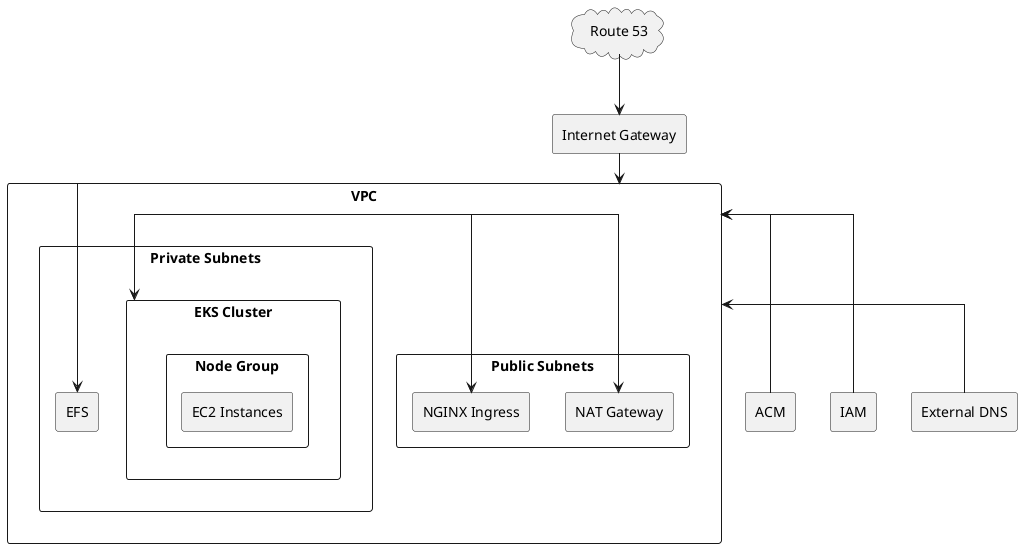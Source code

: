 @startuml
!define RECTANGLE
!define CLOUD

skinparam linetype ortho

cloud "Route 53" as route53
rectangle "Internet Gateway" as igw

rectangle "VPC" {
    rectangle "Public Subnets" {
        rectangle "NAT Gateway" as nat
        rectangle "NGINX Ingress" as nginx
    }
    
    rectangle "Private Subnets" {
        rectangle "EKS Cluster" as eks {
            rectangle "Node Group" {
                rectangle "EC2 Instances" as ec2
            }
        }
        rectangle "EFS" as efs
    }
}

rectangle "ACM" as acm
rectangle "IAM" as iam
rectangle "External DNS" as externaldns

route53 -down-> igw
igw -down-> VPC

VPC -down-> nat
VPC -down-> nginx
VPC -down-> eks
VPC -down-> efs

acm -up-> VPC
iam -up-> VPC
externaldns -up-> VPC

@enduml